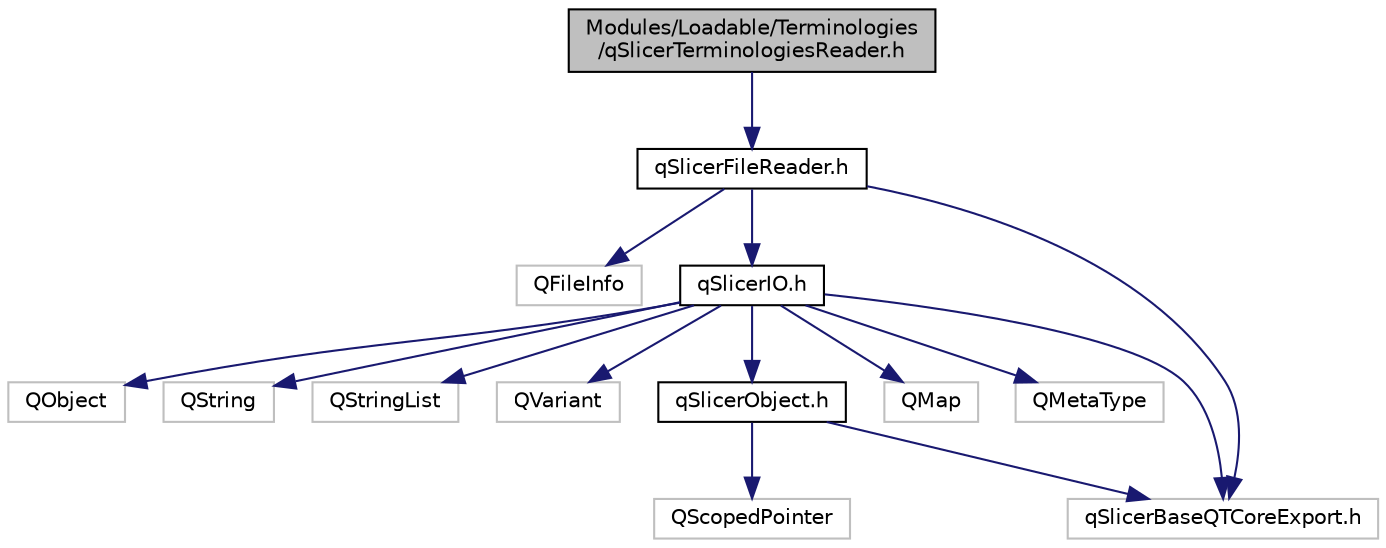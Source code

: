 digraph "Modules/Loadable/Terminologies/qSlicerTerminologiesReader.h"
{
  bgcolor="transparent";
  edge [fontname="Helvetica",fontsize="10",labelfontname="Helvetica",labelfontsize="10"];
  node [fontname="Helvetica",fontsize="10",shape=record];
  Node0 [label="Modules/Loadable/Terminologies\l/qSlicerTerminologiesReader.h",height=0.2,width=0.4,color="black", fillcolor="grey75", style="filled", fontcolor="black"];
  Node0 -> Node1 [color="midnightblue",fontsize="10",style="solid",fontname="Helvetica"];
  Node1 [label="qSlicerFileReader.h",height=0.2,width=0.4,color="black",URL="$qSlicerFileReader_8h.html"];
  Node1 -> Node2 [color="midnightblue",fontsize="10",style="solid",fontname="Helvetica"];
  Node2 [label="QFileInfo",height=0.2,width=0.4,color="grey75"];
  Node1 -> Node3 [color="midnightblue",fontsize="10",style="solid",fontname="Helvetica"];
  Node3 [label="qSlicerIO.h",height=0.2,width=0.4,color="black",URL="$qSlicerIO_8h.html"];
  Node3 -> Node4 [color="midnightblue",fontsize="10",style="solid",fontname="Helvetica"];
  Node4 [label="QMap",height=0.2,width=0.4,color="grey75"];
  Node3 -> Node5 [color="midnightblue",fontsize="10",style="solid",fontname="Helvetica"];
  Node5 [label="QMetaType",height=0.2,width=0.4,color="grey75"];
  Node3 -> Node6 [color="midnightblue",fontsize="10",style="solid",fontname="Helvetica"];
  Node6 [label="QObject",height=0.2,width=0.4,color="grey75"];
  Node3 -> Node7 [color="midnightblue",fontsize="10",style="solid",fontname="Helvetica"];
  Node7 [label="QString",height=0.2,width=0.4,color="grey75"];
  Node3 -> Node8 [color="midnightblue",fontsize="10",style="solid",fontname="Helvetica"];
  Node8 [label="QStringList",height=0.2,width=0.4,color="grey75"];
  Node3 -> Node9 [color="midnightblue",fontsize="10",style="solid",fontname="Helvetica"];
  Node9 [label="QVariant",height=0.2,width=0.4,color="grey75"];
  Node3 -> Node10 [color="midnightblue",fontsize="10",style="solid",fontname="Helvetica"];
  Node10 [label="qSlicerBaseQTCoreExport.h",height=0.2,width=0.4,color="grey75"];
  Node3 -> Node11 [color="midnightblue",fontsize="10",style="solid",fontname="Helvetica"];
  Node11 [label="qSlicerObject.h",height=0.2,width=0.4,color="black",URL="$qSlicerObject_8h.html"];
  Node11 -> Node12 [color="midnightblue",fontsize="10",style="solid",fontname="Helvetica"];
  Node12 [label="QScopedPointer",height=0.2,width=0.4,color="grey75"];
  Node11 -> Node10 [color="midnightblue",fontsize="10",style="solid",fontname="Helvetica"];
  Node1 -> Node10 [color="midnightblue",fontsize="10",style="solid",fontname="Helvetica"];
}
